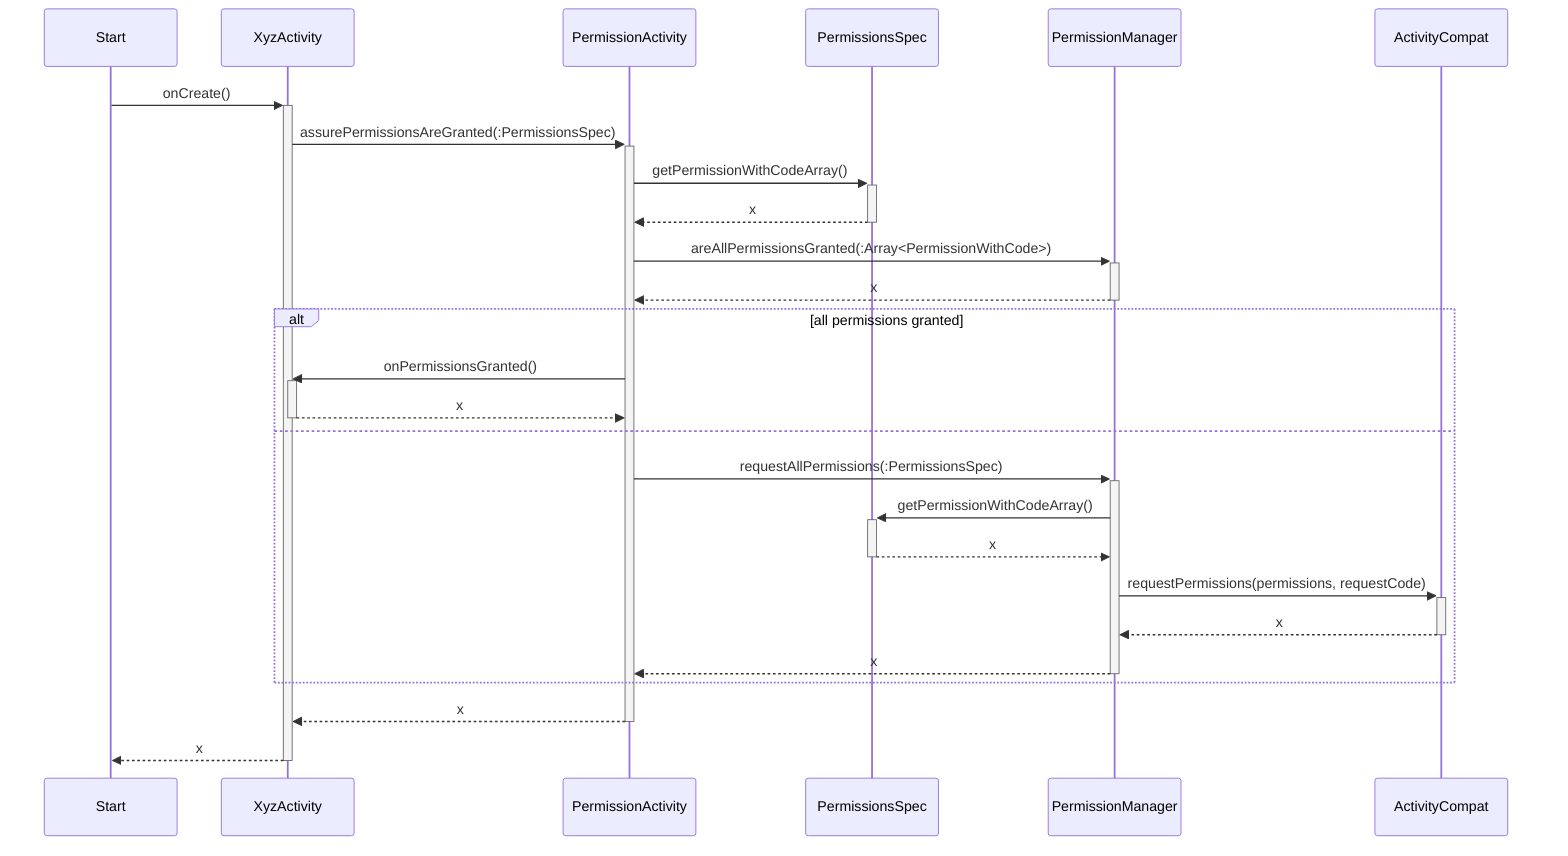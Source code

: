 sequenceDiagram
    Start ->>+ XyzActivity: onCreate()
    XyzActivity ->>+ PermissionActivity: assurePermissionsAreGranted(:PermissionsSpec)
    PermissionActivity ->>+ PermissionsSpec: getPermissionWithCodeArray()
    PermissionsSpec -->>- PermissionActivity: x
    PermissionActivity ->>+ PermissionManager: areAllPermissionsGranted(:Array<PermissionWithCode>)
    PermissionManager -->>- PermissionActivity: x
    alt all permissions granted
        PermissionActivity ->>+ XyzActivity: onPermissionsGranted()
        XyzActivity -->>- PermissionActivity: x
    else
        PermissionActivity ->>+ PermissionManager: requestAllPermissions(:PermissionsSpec)
        PermissionManager ->>+ PermissionsSpec: getPermissionWithCodeArray()
        PermissionsSpec -->>- PermissionManager: x
        PermissionManager ->>+ ActivityCompat: requestPermissions(permissions, requestCode)
        ActivityCompat -->>- PermissionManager: x
        PermissionManager -->>- PermissionActivity: x
    end
    PermissionActivity -->>- XyzActivity: x
    XyzActivity -->>- Start: x